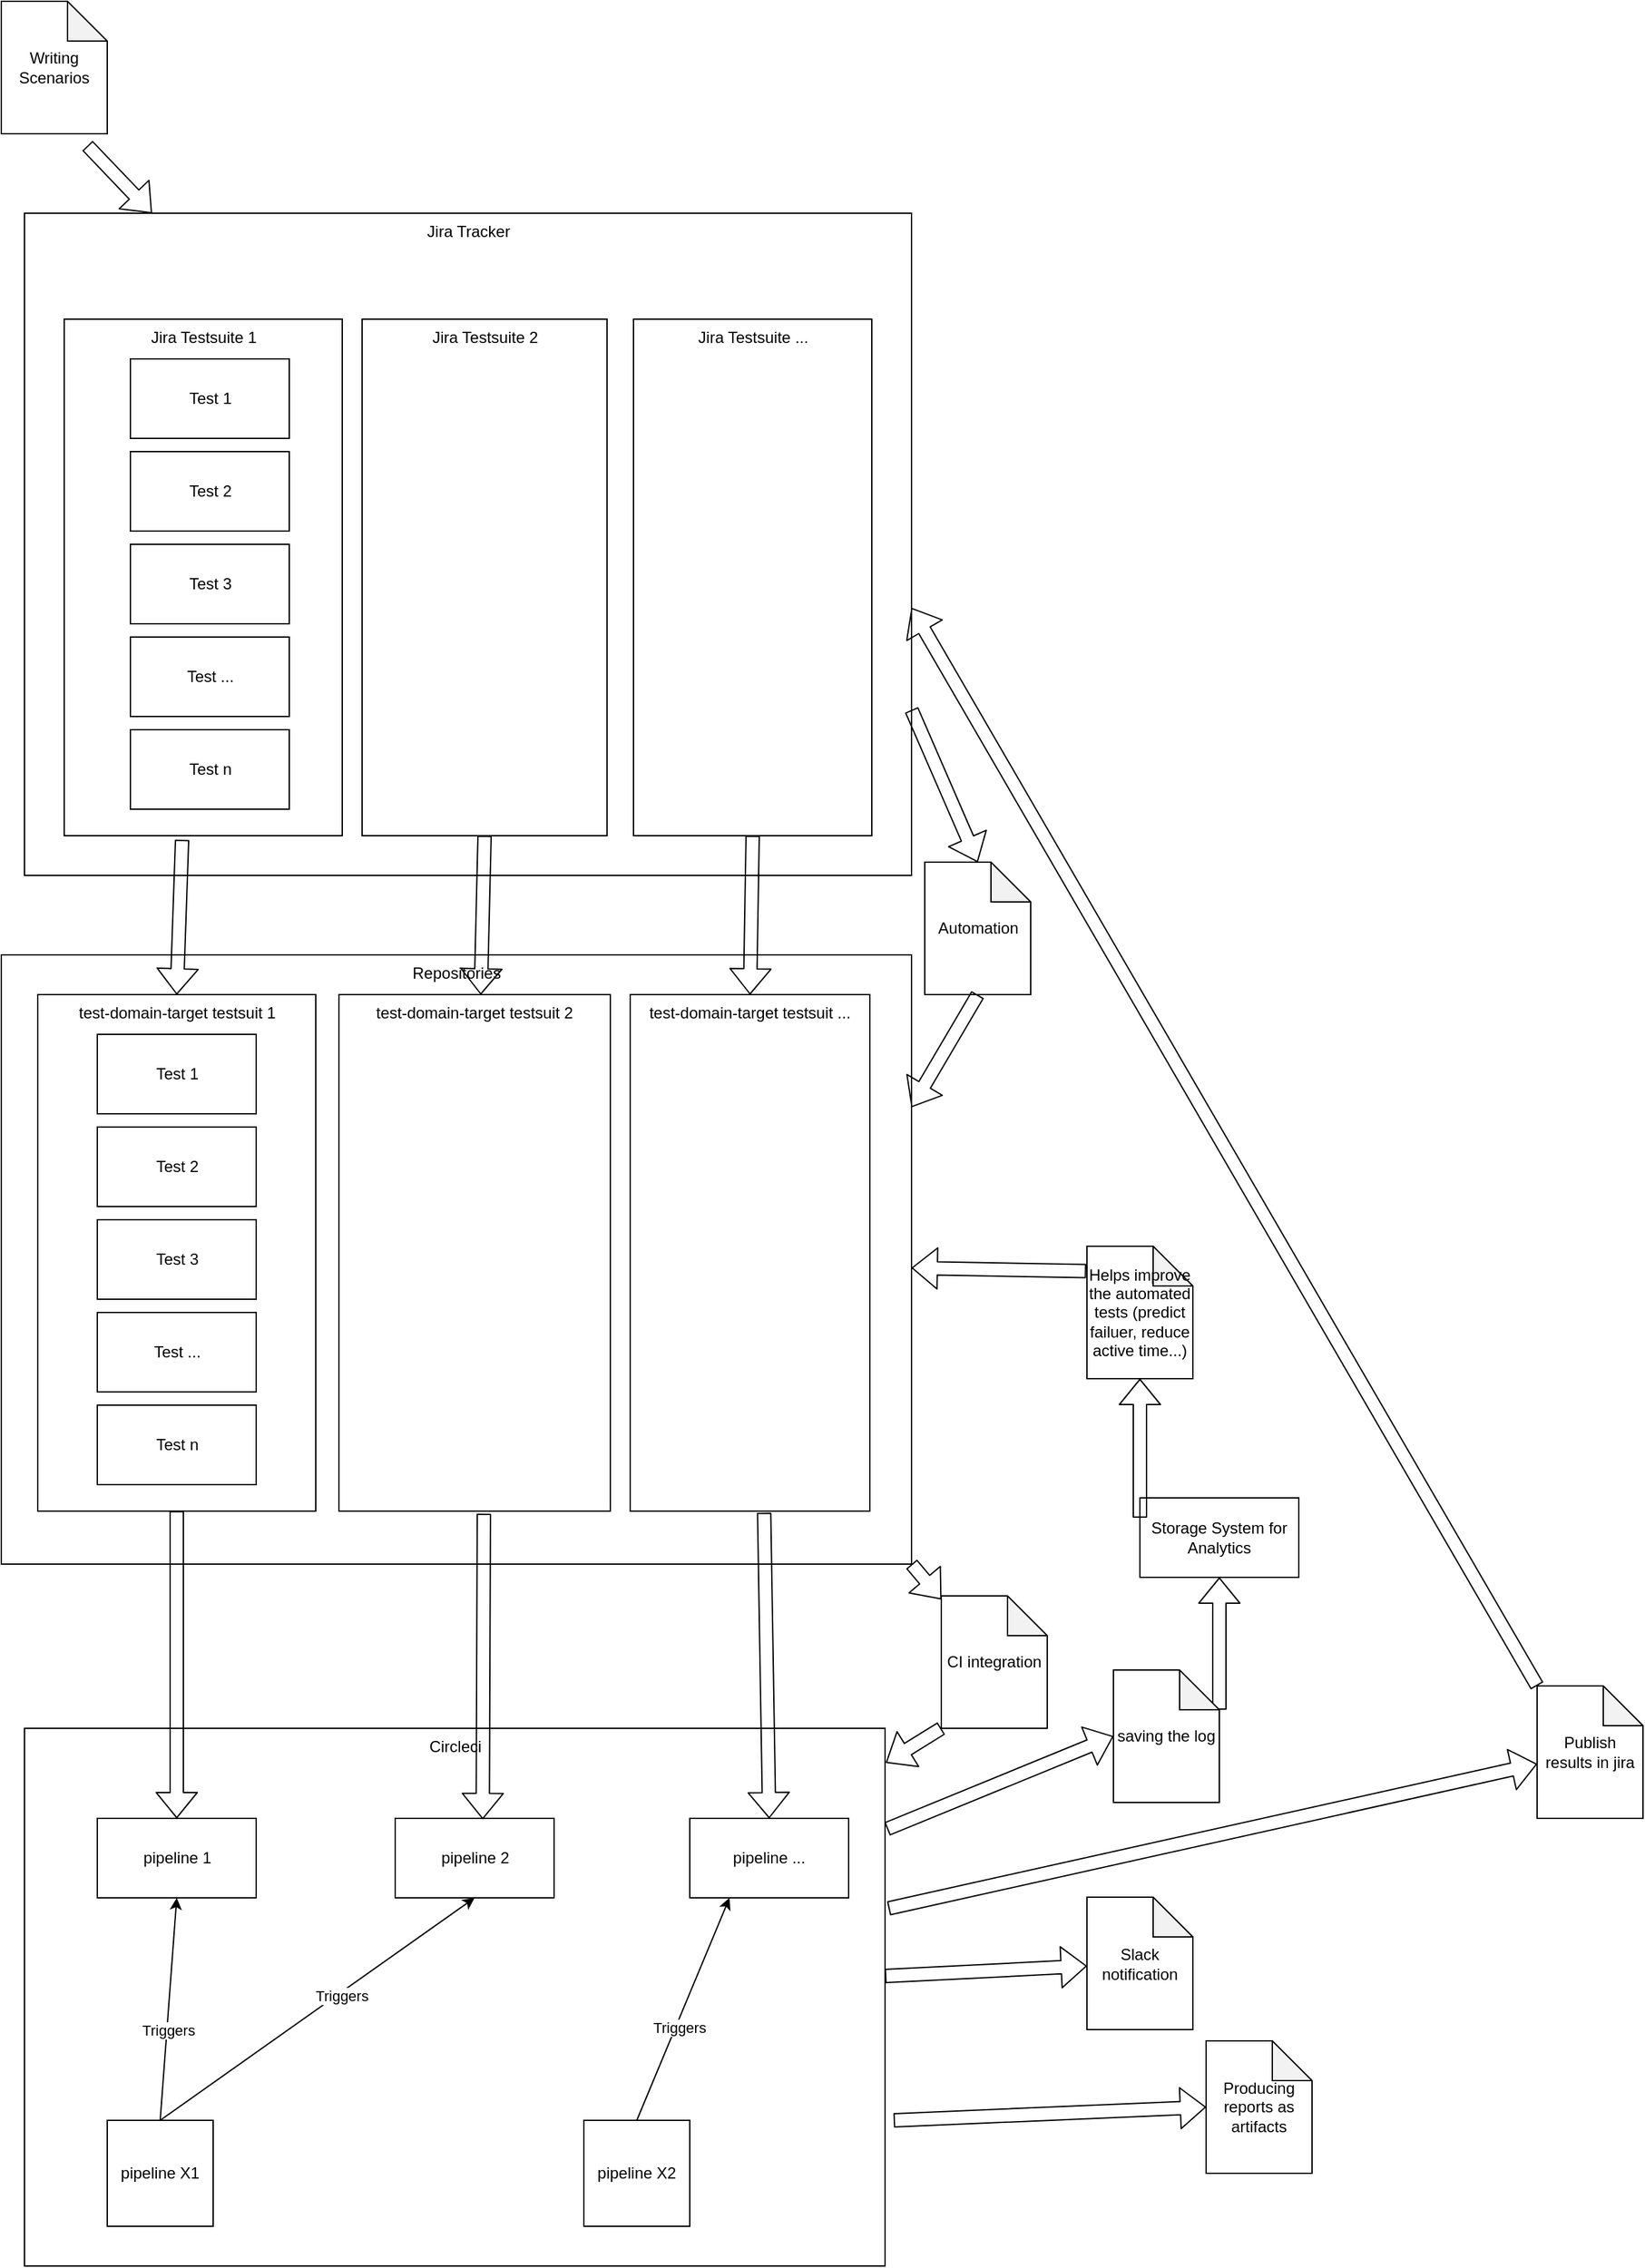 <mxfile version="14.0.1" type="github"><diagram id="cRWcEtq89UXYhEaKIMPA" name="Page-1"><mxGraphModel dx="1351" dy="2020" grid="1" gridSize="10" guides="1" tooltips="1" connect="1" arrows="1" fold="1" page="1" pageScale="1" pageWidth="827" pageHeight="583" math="0" shadow="0"><root><mxCell id="0"/><mxCell id="1" parent="0"/><mxCell id="aZHZSerqJfOUwA4PFhIk-41" value="Circleci" style="rounded=0;whiteSpace=wrap;html=1;verticalAlign=top;" vertex="1" parent="1"><mxGeometry x="47.5" y="164" width="650" height="406" as="geometry"/></mxCell><mxCell id="aZHZSerqJfOUwA4PFhIk-1" value="Jira Tracker" style="rounded=0;whiteSpace=wrap;html=1;verticalAlign=top;" vertex="1" parent="1"><mxGeometry x="47.5" y="-980" width="670" height="500" as="geometry"/></mxCell><mxCell id="aZHZSerqJfOUwA4PFhIk-2" value="&lt;div&gt;Jira Testsuite 1&lt;br&gt;&lt;/div&gt;&lt;div&gt;&lt;br&gt;&lt;/div&gt;" style="rounded=0;whiteSpace=wrap;html=1;verticalAlign=top;" vertex="1" parent="1"><mxGeometry x="77.5" y="-900" width="210" height="390" as="geometry"/></mxCell><mxCell id="aZHZSerqJfOUwA4PFhIk-3" value="Test 1" style="rounded=0;whiteSpace=wrap;html=1;" vertex="1" parent="1"><mxGeometry x="127.5" y="-870" width="120" height="60" as="geometry"/></mxCell><mxCell id="aZHZSerqJfOUwA4PFhIk-4" value="&lt;div&gt;Test 2&lt;br&gt;&lt;/div&gt;" style="rounded=0;whiteSpace=wrap;html=1;" vertex="1" parent="1"><mxGeometry x="127.5" y="-800" width="120" height="60" as="geometry"/></mxCell><mxCell id="aZHZSerqJfOUwA4PFhIk-5" value="Test 3" style="rounded=0;whiteSpace=wrap;html=1;" vertex="1" parent="1"><mxGeometry x="127.5" y="-730" width="120" height="60" as="geometry"/></mxCell><mxCell id="aZHZSerqJfOUwA4PFhIk-6" value="Test ..." style="rounded=0;whiteSpace=wrap;html=1;" vertex="1" parent="1"><mxGeometry x="127.5" y="-660" width="120" height="60" as="geometry"/></mxCell><mxCell id="aZHZSerqJfOUwA4PFhIk-7" value="Jira Testsuite 2" style="rounded=0;whiteSpace=wrap;html=1;verticalAlign=top;" vertex="1" parent="1"><mxGeometry x="302.5" y="-900" width="185" height="390" as="geometry"/></mxCell><mxCell id="aZHZSerqJfOUwA4PFhIk-8" value="Test n" style="rounded=0;whiteSpace=wrap;html=1;" vertex="1" parent="1"><mxGeometry x="127.5" y="-590" width="120" height="60" as="geometry"/></mxCell><mxCell id="aZHZSerqJfOUwA4PFhIk-9" value="Jira Testsuite ..." style="rounded=0;whiteSpace=wrap;html=1;verticalAlign=top;" vertex="1" parent="1"><mxGeometry x="507.5" y="-900" width="180" height="390" as="geometry"/></mxCell><mxCell id="aZHZSerqJfOUwA4PFhIk-10" value="Repositories" style="rounded=0;whiteSpace=wrap;html=1;verticalAlign=top;" vertex="1" parent="1"><mxGeometry x="30" y="-420" width="687.5" height="460" as="geometry"/></mxCell><mxCell id="aZHZSerqJfOUwA4PFhIk-11" value="&lt;div&gt;test-domain-target testsuit 1&lt;br&gt;&lt;/div&gt;&lt;div&gt;&lt;br&gt;&lt;/div&gt;" style="rounded=0;whiteSpace=wrap;html=1;verticalAlign=top;" vertex="1" parent="1"><mxGeometry x="57.5" y="-390" width="210" height="390" as="geometry"/></mxCell><mxCell id="aZHZSerqJfOUwA4PFhIk-12" value="Test 1" style="rounded=0;whiteSpace=wrap;html=1;" vertex="1" parent="1"><mxGeometry x="102.5" y="-360" width="120" height="60" as="geometry"/></mxCell><mxCell id="aZHZSerqJfOUwA4PFhIk-13" value="&lt;div&gt;Test 2&lt;br&gt;&lt;/div&gt;" style="rounded=0;whiteSpace=wrap;html=1;" vertex="1" parent="1"><mxGeometry x="102.5" y="-290" width="120" height="60" as="geometry"/></mxCell><mxCell id="aZHZSerqJfOUwA4PFhIk-14" value="Test 3" style="rounded=0;whiteSpace=wrap;html=1;" vertex="1" parent="1"><mxGeometry x="102.5" y="-220" width="120" height="60" as="geometry"/></mxCell><mxCell id="aZHZSerqJfOUwA4PFhIk-15" value="Test ..." style="rounded=0;whiteSpace=wrap;html=1;" vertex="1" parent="1"><mxGeometry x="102.5" y="-150" width="120" height="60" as="geometry"/></mxCell><mxCell id="aZHZSerqJfOUwA4PFhIk-16" value="Test n" style="rounded=0;whiteSpace=wrap;html=1;" vertex="1" parent="1"><mxGeometry x="102.5" y="-80" width="120" height="60" as="geometry"/></mxCell><mxCell id="aZHZSerqJfOUwA4PFhIk-17" value="&lt;div&gt;test-domain-target testsuit 2&lt;br&gt;&lt;/div&gt;&lt;div&gt;&lt;br&gt;&lt;/div&gt;" style="rounded=0;whiteSpace=wrap;html=1;verticalAlign=top;" vertex="1" parent="1"><mxGeometry x="285" y="-390" width="205" height="390" as="geometry"/></mxCell><mxCell id="aZHZSerqJfOUwA4PFhIk-18" value="&lt;div&gt;test-domain-target testsuit ...&lt;br&gt;&lt;/div&gt;&lt;div&gt;&lt;br&gt;&lt;/div&gt;" style="rounded=0;whiteSpace=wrap;html=1;verticalAlign=top;" vertex="1" parent="1"><mxGeometry x="505" y="-390" width="181" height="390" as="geometry"/></mxCell><mxCell id="aZHZSerqJfOUwA4PFhIk-20" value="" style="shape=flexArrow;endArrow=classic;html=1;entryX=0.5;entryY=0;entryDx=0;entryDy=0;exitX=0.424;exitY=1.008;exitDx=0;exitDy=0;exitPerimeter=0;" edge="1" parent="1" source="aZHZSerqJfOUwA4PFhIk-2" target="aZHZSerqJfOUwA4PFhIk-11"><mxGeometry width="50" height="50" relative="1" as="geometry"><mxPoint x="162.5" y="-390" as="sourcePoint"/><mxPoint x="212.5" y="-440" as="targetPoint"/></mxGeometry></mxCell><mxCell id="aZHZSerqJfOUwA4PFhIk-21" value="" style="shape=flexArrow;endArrow=classic;html=1;exitX=0.5;exitY=1;exitDx=0;exitDy=0;" edge="1" parent="1" source="aZHZSerqJfOUwA4PFhIk-7" target="aZHZSerqJfOUwA4PFhIk-17"><mxGeometry width="50" height="50" relative="1" as="geometry"><mxPoint x="357.5" y="-270" as="sourcePoint"/><mxPoint x="407.5" y="-320" as="targetPoint"/></mxGeometry></mxCell><mxCell id="aZHZSerqJfOUwA4PFhIk-22" value="" style="shape=flexArrow;endArrow=classic;html=1;exitX=0.5;exitY=1;exitDx=0;exitDy=0;entryX=0.5;entryY=0;entryDx=0;entryDy=0;" edge="1" parent="1" source="aZHZSerqJfOUwA4PFhIk-9" target="aZHZSerqJfOUwA4PFhIk-18"><mxGeometry width="50" height="50" relative="1" as="geometry"><mxPoint x="357.5" y="-270" as="sourcePoint"/><mxPoint x="407.5" y="-320" as="targetPoint"/></mxGeometry></mxCell><mxCell id="aZHZSerqJfOUwA4PFhIk-23" value="Automation" style="shape=note;whiteSpace=wrap;html=1;backgroundOutline=1;darkOpacity=0.05;" vertex="1" parent="1"><mxGeometry x="727.5" y="-490" width="80" height="100" as="geometry"/></mxCell><mxCell id="aZHZSerqJfOUwA4PFhIk-24" value="Writing Scenarios" style="shape=note;whiteSpace=wrap;html=1;backgroundOutline=1;darkOpacity=0.05;" vertex="1" parent="1"><mxGeometry x="30" y="-1140" width="80" height="100" as="geometry"/></mxCell><mxCell id="aZHZSerqJfOUwA4PFhIk-25" value="" style="shape=flexArrow;endArrow=classic;html=1;exitX=0.813;exitY=1.09;exitDx=0;exitDy=0;exitPerimeter=0;" edge="1" parent="1" source="aZHZSerqJfOUwA4PFhIk-24" target="aZHZSerqJfOUwA4PFhIk-1"><mxGeometry width="50" height="50" relative="1" as="geometry"><mxPoint x="387.5" y="-660" as="sourcePoint"/><mxPoint x="437.5" y="-710" as="targetPoint"/></mxGeometry></mxCell><mxCell id="aZHZSerqJfOUwA4PFhIk-26" value="" style="shape=flexArrow;endArrow=classic;html=1;exitX=1;exitY=0.75;exitDx=0;exitDy=0;entryX=0.5;entryY=0;entryDx=0;entryDy=0;entryPerimeter=0;" edge="1" parent="1" source="aZHZSerqJfOUwA4PFhIk-1" target="aZHZSerqJfOUwA4PFhIk-23"><mxGeometry width="50" height="50" relative="1" as="geometry"><mxPoint x="367.5" y="-650" as="sourcePoint"/><mxPoint x="417.5" y="-700" as="targetPoint"/></mxGeometry></mxCell><mxCell id="aZHZSerqJfOUwA4PFhIk-27" value="" style="shape=flexArrow;endArrow=classic;html=1;exitX=0.5;exitY=1;exitDx=0;exitDy=0;exitPerimeter=0;entryX=1;entryY=0.25;entryDx=0;entryDy=0;" edge="1" parent="1" source="aZHZSerqJfOUwA4PFhIk-23" target="aZHZSerqJfOUwA4PFhIk-10"><mxGeometry width="50" height="50" relative="1" as="geometry"><mxPoint x="367.5" y="-410" as="sourcePoint"/><mxPoint x="417.5" y="-460" as="targetPoint"/></mxGeometry></mxCell><mxCell id="aZHZSerqJfOUwA4PFhIk-28" value="&lt;div&gt;CI integration&lt;br&gt;&lt;/div&gt;" style="shape=note;whiteSpace=wrap;html=1;backgroundOutline=1;darkOpacity=0.05;" vertex="1" parent="1"><mxGeometry x="740" y="64" width="80" height="100" as="geometry"/></mxCell><mxCell id="aZHZSerqJfOUwA4PFhIk-29" value="" style="shape=flexArrow;endArrow=classic;html=1;exitX=1;exitY=1;exitDx=0;exitDy=0;" edge="1" parent="1" source="aZHZSerqJfOUwA4PFhIk-10" target="aZHZSerqJfOUwA4PFhIk-28"><mxGeometry width="50" height="50" relative="1" as="geometry"><mxPoint x="367.5" y="10" as="sourcePoint"/><mxPoint x="747.5" y="74.286" as="targetPoint"/></mxGeometry></mxCell><mxCell id="aZHZSerqJfOUwA4PFhIk-32" value="" style="shape=flexArrow;endArrow=classic;html=1;exitX=0;exitY=1;exitDx=0;exitDy=0;exitPerimeter=0;entryX=1.001;entryY=0.064;entryDx=0;entryDy=0;entryPerimeter=0;" edge="1" parent="1" source="aZHZSerqJfOUwA4PFhIk-28" target="aZHZSerqJfOUwA4PFhIk-41"><mxGeometry width="50" height="50" relative="1" as="geometry"><mxPoint x="757.5" y="200" as="sourcePoint"/><mxPoint x="680.64" y="200.32" as="targetPoint"/></mxGeometry></mxCell><mxCell id="aZHZSerqJfOUwA4PFhIk-36" value="Producing reports as artifacts" style="shape=note;whiteSpace=wrap;html=1;backgroundOutline=1;darkOpacity=0.05;" vertex="1" parent="1"><mxGeometry x="940" y="400" width="80" height="100" as="geometry"/></mxCell><mxCell id="aZHZSerqJfOUwA4PFhIk-37" value="" style="shape=flexArrow;endArrow=classic;html=1;entryX=0;entryY=0.5;entryDx=0;entryDy=0;entryPerimeter=0;" edge="1" parent="1" target="aZHZSerqJfOUwA4PFhIk-36"><mxGeometry width="50" height="50" relative="1" as="geometry"><mxPoint x="704" y="460" as="sourcePoint"/><mxPoint x="650" y="450" as="targetPoint"/></mxGeometry></mxCell><mxCell id="aZHZSerqJfOUwA4PFhIk-34" value="pipeline 2" style="rounded=0;whiteSpace=wrap;html=1;" vertex="1" parent="1"><mxGeometry x="327.5" y="232" width="120" height="60" as="geometry"/></mxCell><mxCell id="aZHZSerqJfOUwA4PFhIk-35" value="&lt;div&gt;pipeline ...&lt;/div&gt;" style="rounded=0;whiteSpace=wrap;html=1;" vertex="1" parent="1"><mxGeometry x="550" y="232" width="120" height="60" as="geometry"/></mxCell><mxCell id="aZHZSerqJfOUwA4PFhIk-31" value="pipeline 1" style="rounded=0;whiteSpace=wrap;html=1;" vertex="1" parent="1"><mxGeometry x="102.5" y="232" width="120" height="60" as="geometry"/></mxCell><mxCell id="aZHZSerqJfOUwA4PFhIk-38" value="" style="shape=flexArrow;endArrow=classic;html=1;exitX=0.5;exitY=1;exitDx=0;exitDy=0;" edge="1" parent="1" source="aZHZSerqJfOUwA4PFhIk-11" target="aZHZSerqJfOUwA4PFhIk-31"><mxGeometry width="50" height="50" relative="1" as="geometry"><mxPoint x="270" y="190" as="sourcePoint"/><mxPoint x="320" y="140" as="targetPoint"/></mxGeometry></mxCell><mxCell id="aZHZSerqJfOUwA4PFhIk-39" value="" style="shape=flexArrow;endArrow=classic;html=1;exitX=0.534;exitY=1.005;exitDx=0;exitDy=0;exitPerimeter=0;entryX=0.551;entryY=0.011;entryDx=0;entryDy=0;entryPerimeter=0;" edge="1" parent="1" source="aZHZSerqJfOUwA4PFhIk-17" target="aZHZSerqJfOUwA4PFhIk-34"><mxGeometry width="50" height="50" relative="1" as="geometry"><mxPoint x="399.92" as="sourcePoint"/><mxPoint x="360.073" y="232" as="targetPoint"/></mxGeometry></mxCell><mxCell id="aZHZSerqJfOUwA4PFhIk-40" value="" style="shape=flexArrow;endArrow=classic;html=1;exitX=0.559;exitY=1.003;exitDx=0;exitDy=0;exitPerimeter=0;entryX=0.5;entryY=0;entryDx=0;entryDy=0;" edge="1" parent="1" source="aZHZSerqJfOUwA4PFhIk-18" target="aZHZSerqJfOUwA4PFhIk-35"><mxGeometry width="50" height="50" relative="1" as="geometry"><mxPoint x="599.85" as="sourcePoint"/><mxPoint x="560.003" y="232" as="targetPoint"/></mxGeometry></mxCell><mxCell id="aZHZSerqJfOUwA4PFhIk-42" value="pipeline X1" style="whiteSpace=wrap;html=1;aspect=fixed;" vertex="1" parent="1"><mxGeometry x="110" y="460" width="80" height="80" as="geometry"/></mxCell><mxCell id="aZHZSerqJfOUwA4PFhIk-43" value="pipeline X2" style="whiteSpace=wrap;html=1;aspect=fixed;" vertex="1" parent="1"><mxGeometry x="470" y="460" width="80" height="80" as="geometry"/></mxCell><mxCell id="aZHZSerqJfOUwA4PFhIk-44" value="" style="endArrow=classic;html=1;exitX=0.5;exitY=0;exitDx=0;exitDy=0;entryX=0.5;entryY=1;entryDx=0;entryDy=0;" edge="1" parent="1" source="aZHZSerqJfOUwA4PFhIk-42" target="aZHZSerqJfOUwA4PFhIk-31"><mxGeometry width="50" height="50" relative="1" as="geometry"><mxPoint x="460" y="300" as="sourcePoint"/><mxPoint x="510" y="250" as="targetPoint"/></mxGeometry></mxCell><mxCell id="aZHZSerqJfOUwA4PFhIk-45" value="Triggers" style="edgeLabel;html=1;align=center;verticalAlign=middle;resizable=0;points=[];" vertex="1" connectable="0" parent="aZHZSerqJfOUwA4PFhIk-44"><mxGeometry x="-0.18" y="-1" relative="1" as="geometry"><mxPoint as="offset"/></mxGeometry></mxCell><mxCell id="aZHZSerqJfOUwA4PFhIk-46" value="" style="endArrow=classic;html=1;exitX=0.5;exitY=0;exitDx=0;exitDy=0;entryX=0.5;entryY=1;entryDx=0;entryDy=0;" edge="1" parent="1" source="aZHZSerqJfOUwA4PFhIk-42" target="aZHZSerqJfOUwA4PFhIk-34"><mxGeometry width="50" height="50" relative="1" as="geometry"><mxPoint x="460" y="300" as="sourcePoint"/><mxPoint x="510" y="250" as="targetPoint"/></mxGeometry></mxCell><mxCell id="aZHZSerqJfOUwA4PFhIk-47" value="Triggers" style="edgeLabel;html=1;align=center;verticalAlign=middle;resizable=0;points=[];" vertex="1" connectable="0" parent="aZHZSerqJfOUwA4PFhIk-46"><mxGeometry x="0.137" y="-2" relative="1" as="geometry"><mxPoint as="offset"/></mxGeometry></mxCell><mxCell id="aZHZSerqJfOUwA4PFhIk-48" value="" style="endArrow=classic;html=1;exitX=0.5;exitY=0;exitDx=0;exitDy=0;entryX=0.25;entryY=1;entryDx=0;entryDy=0;" edge="1" parent="1" source="aZHZSerqJfOUwA4PFhIk-43" target="aZHZSerqJfOUwA4PFhIk-35"><mxGeometry width="50" height="50" relative="1" as="geometry"><mxPoint x="460" y="300" as="sourcePoint"/><mxPoint x="510" y="250" as="targetPoint"/></mxGeometry></mxCell><mxCell id="aZHZSerqJfOUwA4PFhIk-49" value="Triggers" style="edgeLabel;html=1;align=center;verticalAlign=middle;resizable=0;points=[];" vertex="1" connectable="0" parent="aZHZSerqJfOUwA4PFhIk-48"><mxGeometry x="-0.149" y="-3" relative="1" as="geometry"><mxPoint x="-1" as="offset"/></mxGeometry></mxCell><mxCell id="aZHZSerqJfOUwA4PFhIk-50" value="" style="shape=flexArrow;endArrow=classic;html=1;" edge="1" parent="1" source="aZHZSerqJfOUwA4PFhIk-41" target="aZHZSerqJfOUwA4PFhIk-51"><mxGeometry width="50" height="50" relative="1" as="geometry"><mxPoint x="800" y="320" as="sourcePoint"/><mxPoint x="850" y="270" as="targetPoint"/></mxGeometry></mxCell><mxCell id="aZHZSerqJfOUwA4PFhIk-51" value="Slack notification" style="shape=note;whiteSpace=wrap;html=1;backgroundOutline=1;darkOpacity=0.05;" vertex="1" parent="1"><mxGeometry x="850" y="291.5" width="80" height="100" as="geometry"/></mxCell><mxCell id="aZHZSerqJfOUwA4PFhIk-52" value="Storage System for Analytics" style="rounded=0;whiteSpace=wrap;html=1;" vertex="1" parent="1"><mxGeometry x="890" y="-10" width="120" height="60" as="geometry"/></mxCell><mxCell id="aZHZSerqJfOUwA4PFhIk-53" value="&lt;div&gt;Publish results in jira&lt;/div&gt;" style="shape=note;whiteSpace=wrap;html=1;backgroundOutline=1;darkOpacity=0.05;" vertex="1" parent="1"><mxGeometry x="1190" y="132" width="80" height="100" as="geometry"/></mxCell><mxCell id="aZHZSerqJfOUwA4PFhIk-54" value="" style="shape=flexArrow;endArrow=classic;html=1;exitX=1.004;exitY=0.335;exitDx=0;exitDy=0;exitPerimeter=0;" edge="1" parent="1" source="aZHZSerqJfOUwA4PFhIk-41" target="aZHZSerqJfOUwA4PFhIk-53"><mxGeometry width="50" height="50" relative="1" as="geometry"><mxPoint x="700" y="430" as="sourcePoint"/><mxPoint x="850" y="320" as="targetPoint"/></mxGeometry></mxCell><mxCell id="aZHZSerqJfOUwA4PFhIk-55" value="" style="shape=flexArrow;endArrow=classic;html=1;exitX=0;exitY=0;exitDx=0;exitDy=0;exitPerimeter=0;entryX=1;entryY=0.596;entryDx=0;entryDy=0;entryPerimeter=0;" edge="1" parent="1" source="aZHZSerqJfOUwA4PFhIk-53" target="aZHZSerqJfOUwA4PFhIk-1"><mxGeometry width="50" height="50" relative="1" as="geometry"><mxPoint x="790" y="-230" as="sourcePoint"/><mxPoint x="810" y="-510" as="targetPoint"/></mxGeometry></mxCell><mxCell id="aZHZSerqJfOUwA4PFhIk-56" value="" style="shape=flexArrow;endArrow=classic;html=1;exitX=0;exitY=0;exitDx=80;exitDy=30;exitPerimeter=0;" edge="1" parent="1" source="aZHZSerqJfOUwA4PFhIk-57" target="aZHZSerqJfOUwA4PFhIk-52"><mxGeometry width="50" height="50" relative="1" as="geometry"><mxPoint x="930" y="200" as="sourcePoint"/><mxPoint x="720" y="360" as="targetPoint"/></mxGeometry></mxCell><mxCell id="aZHZSerqJfOUwA4PFhIk-57" value="saving the log" style="shape=note;whiteSpace=wrap;html=1;backgroundOutline=1;darkOpacity=0.05;" vertex="1" parent="1"><mxGeometry x="870" y="120" width="80" height="100" as="geometry"/></mxCell><mxCell id="aZHZSerqJfOUwA4PFhIk-58" value="" style="shape=flexArrow;endArrow=classic;html=1;entryX=0;entryY=0.5;entryDx=0;entryDy=0;entryPerimeter=0;" edge="1" parent="1" target="aZHZSerqJfOUwA4PFhIk-57"><mxGeometry width="50" height="50" relative="1" as="geometry"><mxPoint x="699" y="240" as="sourcePoint"/><mxPoint x="870" y="180" as="targetPoint"/></mxGeometry></mxCell><mxCell id="aZHZSerqJfOUwA4PFhIk-59" value="" style="shape=flexArrow;endArrow=classic;html=1;exitX=0;exitY=0.25;exitDx=0;exitDy=0;" edge="1" parent="1" source="aZHZSerqJfOUwA4PFhIk-52" target="aZHZSerqJfOUwA4PFhIk-60"><mxGeometry width="50" height="50" relative="1" as="geometry"><mxPoint x="820" y="230" as="sourcePoint"/><mxPoint x="1030" y="-140" as="targetPoint"/></mxGeometry></mxCell><mxCell id="aZHZSerqJfOUwA4PFhIk-60" value="Helps improve the automated tests (predict failuer, reduce active time...)" style="shape=note;whiteSpace=wrap;html=1;backgroundOutline=1;darkOpacity=0.05;" vertex="1" parent="1"><mxGeometry x="850" y="-200" width="80" height="100" as="geometry"/></mxCell><mxCell id="aZHZSerqJfOUwA4PFhIk-61" value="" style="shape=flexArrow;endArrow=classic;html=1;exitX=-0.008;exitY=0.188;exitDx=0;exitDy=0;exitPerimeter=0;" edge="1" parent="1" source="aZHZSerqJfOUwA4PFhIk-60" target="aZHZSerqJfOUwA4PFhIk-10"><mxGeometry width="50" height="50" relative="1" as="geometry"><mxPoint x="950" y="60" as="sourcePoint"/><mxPoint x="1000" y="10" as="targetPoint"/></mxGeometry></mxCell></root></mxGraphModel></diagram></mxfile>